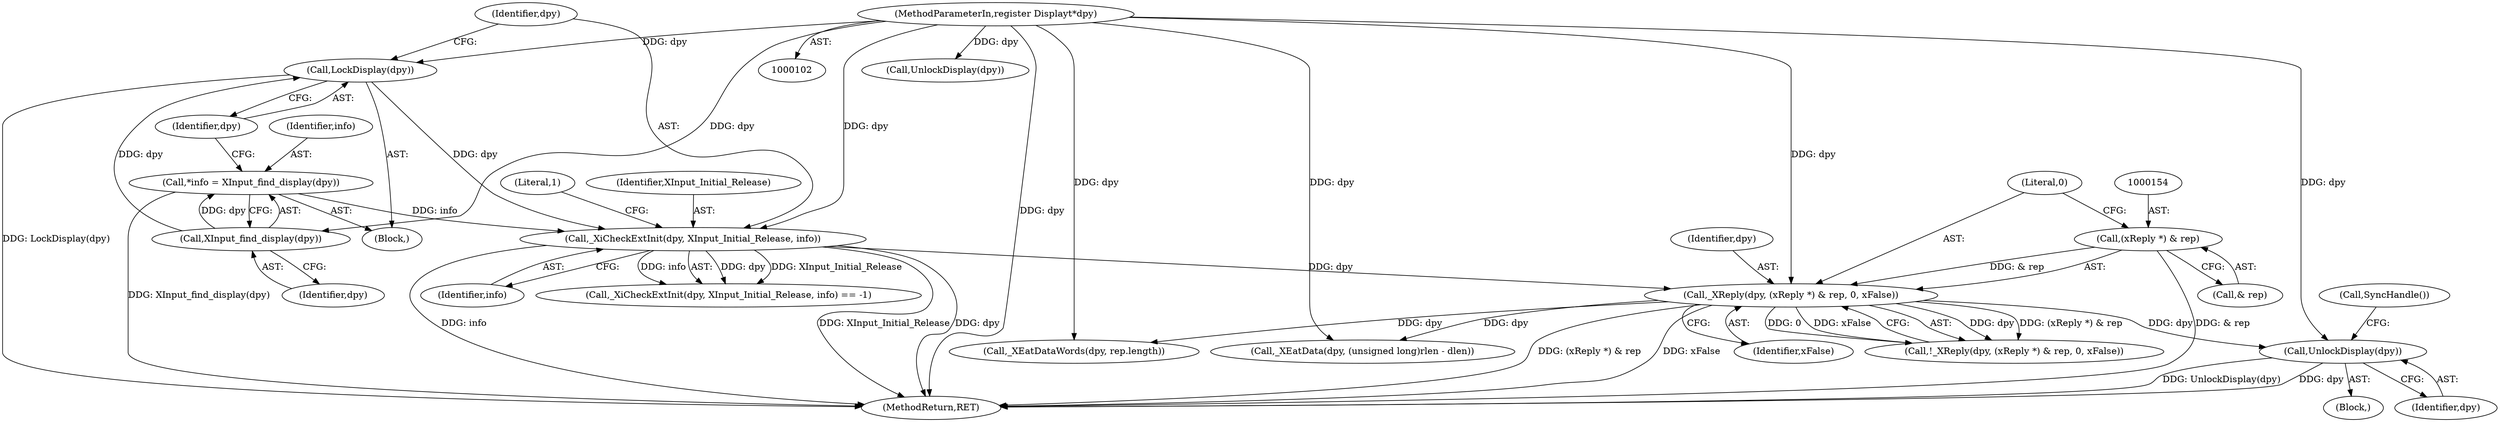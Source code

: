 digraph "0_libXi_19a9cd607de73947fcfb104682f203ffe4e1f4e5_3@pointer" {
"1000160" [label="(Call,UnlockDisplay(dpy))"];
"1000151" [label="(Call,_XReply(dpy, (xReply *) & rep, 0, xFalse))"];
"1000119" [label="(Call,_XiCheckExtInit(dpy, XInput_Initial_Release, info))"];
"1000115" [label="(Call,LockDisplay(dpy))"];
"1000113" [label="(Call,XInput_find_display(dpy))"];
"1000103" [label="(MethodParameterIn,register Display\t*dpy)"];
"1000111" [label="(Call,*info = XInput_find_display(dpy))"];
"1000153" [label="(Call,(xReply *) & rep)"];
"1000160" [label="(Call,UnlockDisplay(dpy))"];
"1000159" [label="(Block,)"];
"1000122" [label="(Identifier,info)"];
"1000105" [label="(Block,)"];
"1000113" [label="(Call,XInput_find_display(dpy))"];
"1000124" [label="(Literal,1)"];
"1000151" [label="(Call,_XReply(dpy, (xReply *) & rep, 0, xFalse))"];
"1000158" [label="(Identifier,xFalse)"];
"1000116" [label="(Identifier,dpy)"];
"1000196" [label="(Call,_XEatData(dpy, (unsigned long)rlen - dlen))"];
"1000157" [label="(Literal,0)"];
"1000153" [label="(Call,(xReply *) & rep)"];
"1000118" [label="(Call,_XiCheckExtInit(dpy, XInput_Initial_Release, info) == -1)"];
"1000152" [label="(Identifier,dpy)"];
"1000162" [label="(Call,SyncHandle())"];
"1000111" [label="(Call,*info = XInput_find_display(dpy))"];
"1000150" [label="(Call,!_XReply(dpy, (xReply *) & rep, 0, xFalse))"];
"1000103" [label="(MethodParameterIn,register Display\t*dpy)"];
"1000115" [label="(Call,LockDisplay(dpy))"];
"1000214" [label="(MethodReturn,RET)"];
"1000209" [label="(Call,UnlockDisplay(dpy))"];
"1000120" [label="(Identifier,dpy)"];
"1000155" [label="(Call,& rep)"];
"1000112" [label="(Identifier,info)"];
"1000204" [label="(Call,_XEatDataWords(dpy, rep.length))"];
"1000121" [label="(Identifier,XInput_Initial_Release)"];
"1000114" [label="(Identifier,dpy)"];
"1000119" [label="(Call,_XiCheckExtInit(dpy, XInput_Initial_Release, info))"];
"1000161" [label="(Identifier,dpy)"];
"1000160" -> "1000159"  [label="AST: "];
"1000160" -> "1000161"  [label="CFG: "];
"1000161" -> "1000160"  [label="AST: "];
"1000162" -> "1000160"  [label="CFG: "];
"1000160" -> "1000214"  [label="DDG: UnlockDisplay(dpy)"];
"1000160" -> "1000214"  [label="DDG: dpy"];
"1000151" -> "1000160"  [label="DDG: dpy"];
"1000103" -> "1000160"  [label="DDG: dpy"];
"1000151" -> "1000150"  [label="AST: "];
"1000151" -> "1000158"  [label="CFG: "];
"1000152" -> "1000151"  [label="AST: "];
"1000153" -> "1000151"  [label="AST: "];
"1000157" -> "1000151"  [label="AST: "];
"1000158" -> "1000151"  [label="AST: "];
"1000150" -> "1000151"  [label="CFG: "];
"1000151" -> "1000214"  [label="DDG: xFalse"];
"1000151" -> "1000214"  [label="DDG: (xReply *) & rep"];
"1000151" -> "1000150"  [label="DDG: dpy"];
"1000151" -> "1000150"  [label="DDG: (xReply *) & rep"];
"1000151" -> "1000150"  [label="DDG: 0"];
"1000151" -> "1000150"  [label="DDG: xFalse"];
"1000119" -> "1000151"  [label="DDG: dpy"];
"1000103" -> "1000151"  [label="DDG: dpy"];
"1000153" -> "1000151"  [label="DDG: & rep"];
"1000151" -> "1000196"  [label="DDG: dpy"];
"1000151" -> "1000204"  [label="DDG: dpy"];
"1000119" -> "1000118"  [label="AST: "];
"1000119" -> "1000122"  [label="CFG: "];
"1000120" -> "1000119"  [label="AST: "];
"1000121" -> "1000119"  [label="AST: "];
"1000122" -> "1000119"  [label="AST: "];
"1000124" -> "1000119"  [label="CFG: "];
"1000119" -> "1000214"  [label="DDG: XInput_Initial_Release"];
"1000119" -> "1000214"  [label="DDG: dpy"];
"1000119" -> "1000214"  [label="DDG: info"];
"1000119" -> "1000118"  [label="DDG: dpy"];
"1000119" -> "1000118"  [label="DDG: XInput_Initial_Release"];
"1000119" -> "1000118"  [label="DDG: info"];
"1000115" -> "1000119"  [label="DDG: dpy"];
"1000103" -> "1000119"  [label="DDG: dpy"];
"1000111" -> "1000119"  [label="DDG: info"];
"1000115" -> "1000105"  [label="AST: "];
"1000115" -> "1000116"  [label="CFG: "];
"1000116" -> "1000115"  [label="AST: "];
"1000120" -> "1000115"  [label="CFG: "];
"1000115" -> "1000214"  [label="DDG: LockDisplay(dpy)"];
"1000113" -> "1000115"  [label="DDG: dpy"];
"1000103" -> "1000115"  [label="DDG: dpy"];
"1000113" -> "1000111"  [label="AST: "];
"1000113" -> "1000114"  [label="CFG: "];
"1000114" -> "1000113"  [label="AST: "];
"1000111" -> "1000113"  [label="CFG: "];
"1000113" -> "1000111"  [label="DDG: dpy"];
"1000103" -> "1000113"  [label="DDG: dpy"];
"1000103" -> "1000102"  [label="AST: "];
"1000103" -> "1000214"  [label="DDG: dpy"];
"1000103" -> "1000196"  [label="DDG: dpy"];
"1000103" -> "1000204"  [label="DDG: dpy"];
"1000103" -> "1000209"  [label="DDG: dpy"];
"1000111" -> "1000105"  [label="AST: "];
"1000112" -> "1000111"  [label="AST: "];
"1000116" -> "1000111"  [label="CFG: "];
"1000111" -> "1000214"  [label="DDG: XInput_find_display(dpy)"];
"1000153" -> "1000155"  [label="CFG: "];
"1000154" -> "1000153"  [label="AST: "];
"1000155" -> "1000153"  [label="AST: "];
"1000157" -> "1000153"  [label="CFG: "];
"1000153" -> "1000214"  [label="DDG: & rep"];
}
